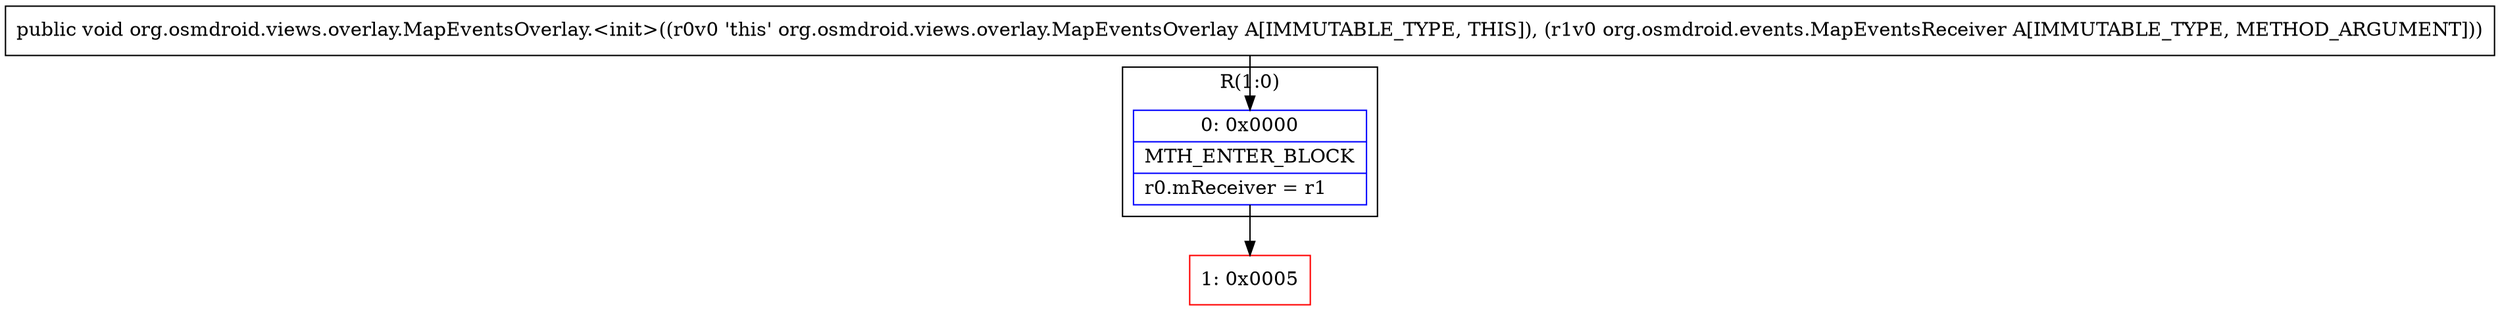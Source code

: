 digraph "CFG fororg.osmdroid.views.overlay.MapEventsOverlay.\<init\>(Lorg\/osmdroid\/events\/MapEventsReceiver;)V" {
subgraph cluster_Region_92558903 {
label = "R(1:0)";
node [shape=record,color=blue];
Node_0 [shape=record,label="{0\:\ 0x0000|MTH_ENTER_BLOCK\l|r0.mReceiver = r1\l}"];
}
Node_1 [shape=record,color=red,label="{1\:\ 0x0005}"];
MethodNode[shape=record,label="{public void org.osmdroid.views.overlay.MapEventsOverlay.\<init\>((r0v0 'this' org.osmdroid.views.overlay.MapEventsOverlay A[IMMUTABLE_TYPE, THIS]), (r1v0 org.osmdroid.events.MapEventsReceiver A[IMMUTABLE_TYPE, METHOD_ARGUMENT])) }"];
MethodNode -> Node_0;
Node_0 -> Node_1;
}

